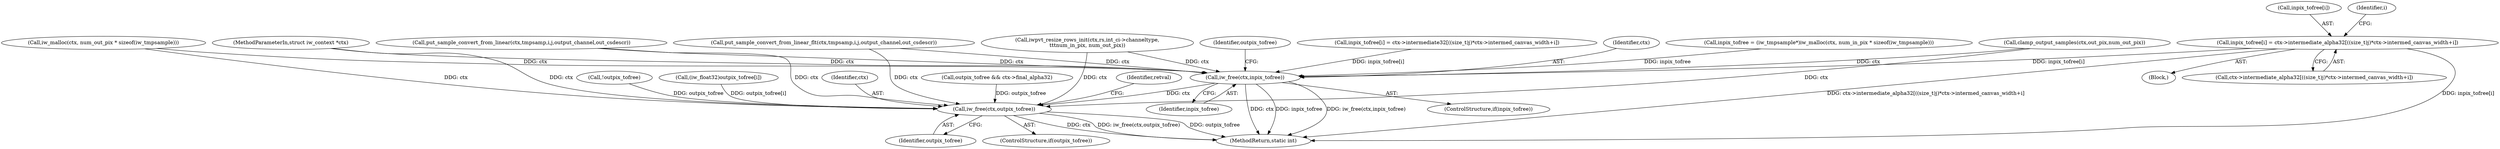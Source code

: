 digraph "0_imageworsener_a4f247707f08e322f0b41e82c3e06e224240a654_0@array" {
"1000445" [label="(Call,inpix_tofree[i] = ctx->intermediate_alpha32[((size_t)j)*ctx->intermed_canvas_width+i])"];
"1000842" [label="(Call,iw_free(ctx,inpix_tofree))"];
"1000847" [label="(Call,iw_free(ctx,outpix_tofree))"];
"1000849" [label="(Identifier,outpix_tofree)"];
"1000444" [label="(Block,)"];
"1000845" [label="(ControlStructure,if(outpix_tofree))"];
"1000250" [label="(Call,iw_malloc(ctx, num_out_pix * sizeof(iw_tmpsample)))"];
"1000846" [label="(Identifier,outpix_tofree)"];
"1000842" [label="(Call,iw_free(ctx,inpix_tofree))"];
"1000445" [label="(Call,inpix_tofree[i] = ctx->intermediate_alpha32[((size_t)j)*ctx->intermed_canvas_width+i])"];
"1000257" [label="(Call,!outpix_tofree)"];
"1000446" [label="(Call,inpix_tofree[i])"];
"1000540" [label="(Call,(iw_float32)outpix_tofree[i])"];
"1000840" [label="(ControlStructure,if(inpix_tofree))"];
"1000109" [label="(MethodParameterIn,struct iw_context *ctx)"];
"1000851" [label="(Identifier,retval)"];
"1000443" [label="(Identifier,i)"];
"1000751" [label="(Call,put_sample_convert_from_linear(ctx,tmpsamp,i,j,output_channel,out_csdescr))"];
"1000474" [label="(Call,inpix_tofree[i] = ctx->intermediate32[((size_t)j)*ctx->intermed_canvas_width+i])"];
"1000406" [label="(Call,iwpvt_resize_rows_init(ctx,rs,int_ci->channeltype,\n\t\t\tnum_in_pix, num_out_pix))"];
"1000743" [label="(Call,put_sample_convert_from_linear_flt(ctx,tmpsamp,i,j,output_channel,out_csdescr))"];
"1000449" [label="(Call,ctx->intermediate_alpha32[((size_t)j)*ctx->intermed_canvas_width+i])"];
"1000848" [label="(Identifier,ctx)"];
"1000501" [label="(Call,clamp_output_samples(ctx,out_pix,num_out_pix))"];
"1000508" [label="(Call,outpix_tofree && ctx->final_alpha32)"];
"1000843" [label="(Identifier,ctx)"];
"1000847" [label="(Call,iw_free(ctx,outpix_tofree))"];
"1000852" [label="(MethodReturn,static int)"];
"1000233" [label="(Call,inpix_tofree = (iw_tmpsample*)iw_malloc(ctx, num_in_pix * sizeof(iw_tmpsample)))"];
"1000844" [label="(Identifier,inpix_tofree)"];
"1000445" -> "1000444"  [label="AST: "];
"1000445" -> "1000449"  [label="CFG: "];
"1000446" -> "1000445"  [label="AST: "];
"1000449" -> "1000445"  [label="AST: "];
"1000443" -> "1000445"  [label="CFG: "];
"1000445" -> "1000852"  [label="DDG: inpix_tofree[i]"];
"1000445" -> "1000852"  [label="DDG: ctx->intermediate_alpha32[((size_t)j)*ctx->intermed_canvas_width+i]"];
"1000445" -> "1000842"  [label="DDG: inpix_tofree[i]"];
"1000842" -> "1000840"  [label="AST: "];
"1000842" -> "1000844"  [label="CFG: "];
"1000843" -> "1000842"  [label="AST: "];
"1000844" -> "1000842"  [label="AST: "];
"1000846" -> "1000842"  [label="CFG: "];
"1000842" -> "1000852"  [label="DDG: ctx"];
"1000842" -> "1000852"  [label="DDG: inpix_tofree"];
"1000842" -> "1000852"  [label="DDG: iw_free(ctx,inpix_tofree)"];
"1000250" -> "1000842"  [label="DDG: ctx"];
"1000743" -> "1000842"  [label="DDG: ctx"];
"1000406" -> "1000842"  [label="DDG: ctx"];
"1000501" -> "1000842"  [label="DDG: ctx"];
"1000751" -> "1000842"  [label="DDG: ctx"];
"1000109" -> "1000842"  [label="DDG: ctx"];
"1000474" -> "1000842"  [label="DDG: inpix_tofree[i]"];
"1000233" -> "1000842"  [label="DDG: inpix_tofree"];
"1000842" -> "1000847"  [label="DDG: ctx"];
"1000847" -> "1000845"  [label="AST: "];
"1000847" -> "1000849"  [label="CFG: "];
"1000848" -> "1000847"  [label="AST: "];
"1000849" -> "1000847"  [label="AST: "];
"1000851" -> "1000847"  [label="CFG: "];
"1000847" -> "1000852"  [label="DDG: outpix_tofree"];
"1000847" -> "1000852"  [label="DDG: ctx"];
"1000847" -> "1000852"  [label="DDG: iw_free(ctx,outpix_tofree)"];
"1000743" -> "1000847"  [label="DDG: ctx"];
"1000406" -> "1000847"  [label="DDG: ctx"];
"1000501" -> "1000847"  [label="DDG: ctx"];
"1000751" -> "1000847"  [label="DDG: ctx"];
"1000250" -> "1000847"  [label="DDG: ctx"];
"1000109" -> "1000847"  [label="DDG: ctx"];
"1000508" -> "1000847"  [label="DDG: outpix_tofree"];
"1000257" -> "1000847"  [label="DDG: outpix_tofree"];
"1000540" -> "1000847"  [label="DDG: outpix_tofree[i]"];
}

